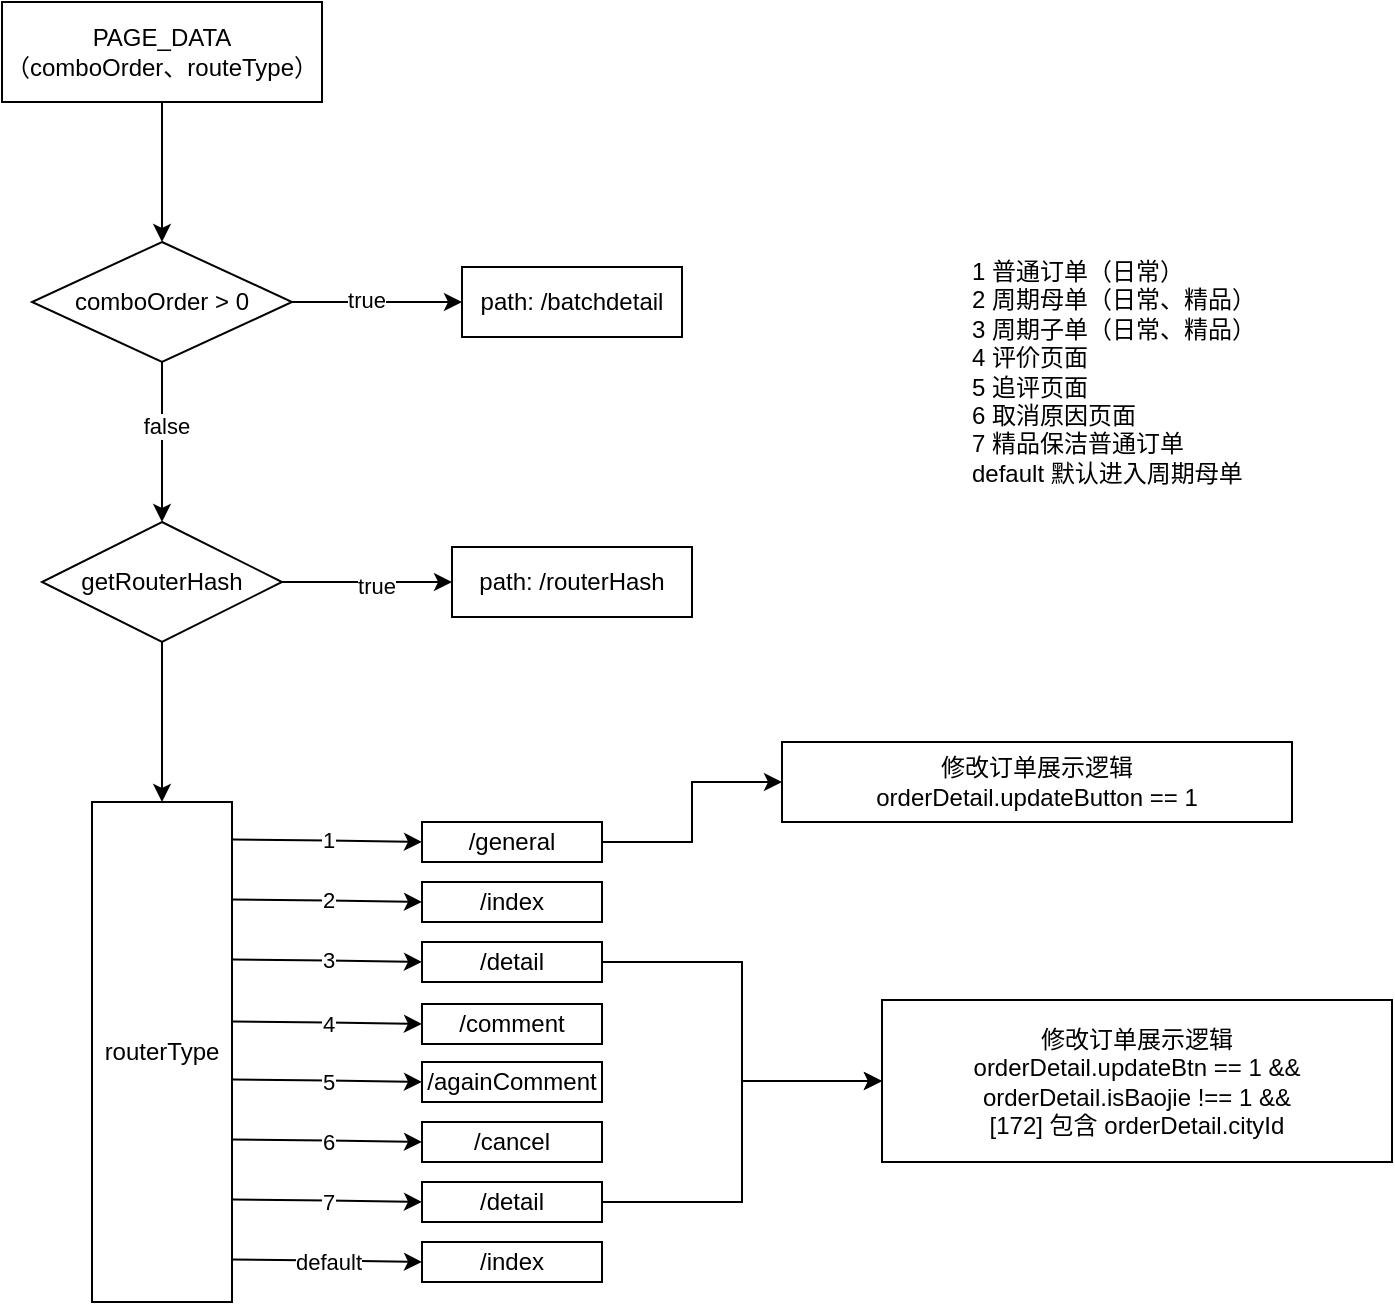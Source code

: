 <mxfile version="24.4.0" type="github">
  <diagram name="第 1 页" id="jALlf0-6yCDdCIKpA96_">
    <mxGraphModel dx="1195" dy="634" grid="1" gridSize="10" guides="1" tooltips="1" connect="1" arrows="1" fold="1" page="1" pageScale="1" pageWidth="827" pageHeight="1169" math="0" shadow="0">
      <root>
        <mxCell id="0" />
        <mxCell id="1" parent="0" />
        <mxCell id="We0MLcP-gfa2Oqp8p3ED-10" value="" style="edgeStyle=orthogonalEdgeStyle;rounded=0;orthogonalLoop=1;jettySize=auto;html=1;" edge="1" parent="1" source="We0MLcP-gfa2Oqp8p3ED-1" target="We0MLcP-gfa2Oqp8p3ED-3">
          <mxGeometry relative="1" as="geometry" />
        </mxCell>
        <mxCell id="We0MLcP-gfa2Oqp8p3ED-1" value="PAGE_DATA&lt;div&gt;（comboOrder、routeType）&lt;/div&gt;" style="rounded=0;whiteSpace=wrap;html=1;" vertex="1" parent="1">
          <mxGeometry x="90" y="80" width="160" height="50" as="geometry" />
        </mxCell>
        <mxCell id="We0MLcP-gfa2Oqp8p3ED-5" value="" style="edgeStyle=orthogonalEdgeStyle;rounded=0;orthogonalLoop=1;jettySize=auto;html=1;" edge="1" parent="1" source="We0MLcP-gfa2Oqp8p3ED-3" target="We0MLcP-gfa2Oqp8p3ED-4">
          <mxGeometry relative="1" as="geometry" />
        </mxCell>
        <mxCell id="We0MLcP-gfa2Oqp8p3ED-6" value="true" style="edgeLabel;html=1;align=center;verticalAlign=middle;resizable=0;points=[];" vertex="1" connectable="0" parent="We0MLcP-gfa2Oqp8p3ED-5">
          <mxGeometry x="-0.129" y="1" relative="1" as="geometry">
            <mxPoint as="offset" />
          </mxGeometry>
        </mxCell>
        <mxCell id="We0MLcP-gfa2Oqp8p3ED-8" value="" style="edgeStyle=orthogonalEdgeStyle;rounded=0;orthogonalLoop=1;jettySize=auto;html=1;" edge="1" parent="1" source="We0MLcP-gfa2Oqp8p3ED-3">
          <mxGeometry relative="1" as="geometry">
            <mxPoint x="170" y="340" as="targetPoint" />
          </mxGeometry>
        </mxCell>
        <mxCell id="We0MLcP-gfa2Oqp8p3ED-9" value="false" style="edgeLabel;html=1;align=center;verticalAlign=middle;resizable=0;points=[];" vertex="1" connectable="0" parent="We0MLcP-gfa2Oqp8p3ED-8">
          <mxGeometry x="-0.2" y="2" relative="1" as="geometry">
            <mxPoint as="offset" />
          </mxGeometry>
        </mxCell>
        <mxCell id="We0MLcP-gfa2Oqp8p3ED-3" value="comboOrder &amp;gt; 0" style="rhombus;whiteSpace=wrap;html=1;" vertex="1" parent="1">
          <mxGeometry x="105" y="200" width="130" height="60" as="geometry" />
        </mxCell>
        <mxCell id="We0MLcP-gfa2Oqp8p3ED-4" value="path: /batchdetail" style="whiteSpace=wrap;html=1;" vertex="1" parent="1">
          <mxGeometry x="320" y="212.5" width="110" height="35" as="geometry" />
        </mxCell>
        <mxCell id="We0MLcP-gfa2Oqp8p3ED-14" value="" style="edgeStyle=orthogonalEdgeStyle;rounded=0;orthogonalLoop=1;jettySize=auto;html=1;" edge="1" parent="1" source="We0MLcP-gfa2Oqp8p3ED-12" target="We0MLcP-gfa2Oqp8p3ED-13">
          <mxGeometry relative="1" as="geometry" />
        </mxCell>
        <mxCell id="We0MLcP-gfa2Oqp8p3ED-15" value="true" style="edgeLabel;html=1;align=center;verticalAlign=middle;resizable=0;points=[];" vertex="1" connectable="0" parent="We0MLcP-gfa2Oqp8p3ED-14">
          <mxGeometry x="0.1" y="-2" relative="1" as="geometry">
            <mxPoint as="offset" />
          </mxGeometry>
        </mxCell>
        <mxCell id="We0MLcP-gfa2Oqp8p3ED-40" value="" style="edgeStyle=orthogonalEdgeStyle;rounded=0;orthogonalLoop=1;jettySize=auto;html=1;" edge="1" parent="1" source="We0MLcP-gfa2Oqp8p3ED-12" target="We0MLcP-gfa2Oqp8p3ED-39">
          <mxGeometry relative="1" as="geometry" />
        </mxCell>
        <mxCell id="We0MLcP-gfa2Oqp8p3ED-12" value="getRouterHash" style="rhombus;whiteSpace=wrap;html=1;" vertex="1" parent="1">
          <mxGeometry x="110" y="340" width="120" height="60" as="geometry" />
        </mxCell>
        <mxCell id="We0MLcP-gfa2Oqp8p3ED-13" value="path: /routerHash" style="whiteSpace=wrap;html=1;" vertex="1" parent="1">
          <mxGeometry x="315" y="352.5" width="120" height="35" as="geometry" />
        </mxCell>
        <mxCell id="We0MLcP-gfa2Oqp8p3ED-76" value="" style="edgeStyle=orthogonalEdgeStyle;rounded=0;orthogonalLoop=1;jettySize=auto;html=1;" edge="1" parent="1" source="We0MLcP-gfa2Oqp8p3ED-23" target="We0MLcP-gfa2Oqp8p3ED-75">
          <mxGeometry relative="1" as="geometry" />
        </mxCell>
        <mxCell id="We0MLcP-gfa2Oqp8p3ED-23" value="/general" style="whiteSpace=wrap;html=1;" vertex="1" parent="1">
          <mxGeometry x="300" y="490" width="90" height="20" as="geometry" />
        </mxCell>
        <mxCell id="We0MLcP-gfa2Oqp8p3ED-41" value="1" style="edgeStyle=orthogonalEdgeStyle;rounded=0;orthogonalLoop=1;jettySize=auto;html=1;" edge="1" parent="1" target="We0MLcP-gfa2Oqp8p3ED-23">
          <mxGeometry relative="1" as="geometry">
            <mxPoint x="205" y="498.75" as="sourcePoint" />
          </mxGeometry>
        </mxCell>
        <mxCell id="We0MLcP-gfa2Oqp8p3ED-39" value="routerType" style="whiteSpace=wrap;html=1;" vertex="1" parent="1">
          <mxGeometry x="135" y="480" width="70" height="250" as="geometry" />
        </mxCell>
        <mxCell id="We0MLcP-gfa2Oqp8p3ED-59" value="/index" style="whiteSpace=wrap;html=1;" vertex="1" parent="1">
          <mxGeometry x="300" y="520" width="90" height="20" as="geometry" />
        </mxCell>
        <mxCell id="We0MLcP-gfa2Oqp8p3ED-60" value="2" style="edgeStyle=orthogonalEdgeStyle;rounded=0;orthogonalLoop=1;jettySize=auto;html=1;" edge="1" parent="1" target="We0MLcP-gfa2Oqp8p3ED-59">
          <mxGeometry relative="1" as="geometry">
            <mxPoint x="205" y="528.75" as="sourcePoint" />
          </mxGeometry>
        </mxCell>
        <mxCell id="We0MLcP-gfa2Oqp8p3ED-78" value="" style="edgeStyle=orthogonalEdgeStyle;rounded=0;orthogonalLoop=1;jettySize=auto;html=1;entryX=0;entryY=0.5;entryDx=0;entryDy=0;" edge="1" parent="1" source="We0MLcP-gfa2Oqp8p3ED-62" target="We0MLcP-gfa2Oqp8p3ED-77">
          <mxGeometry relative="1" as="geometry" />
        </mxCell>
        <mxCell id="We0MLcP-gfa2Oqp8p3ED-62" value="/detail" style="whiteSpace=wrap;html=1;" vertex="1" parent="1">
          <mxGeometry x="300" y="550" width="90" height="20" as="geometry" />
        </mxCell>
        <mxCell id="We0MLcP-gfa2Oqp8p3ED-63" value="3" style="edgeStyle=orthogonalEdgeStyle;rounded=0;orthogonalLoop=1;jettySize=auto;html=1;" edge="1" parent="1" target="We0MLcP-gfa2Oqp8p3ED-62">
          <mxGeometry relative="1" as="geometry">
            <mxPoint x="205" y="558.75" as="sourcePoint" />
          </mxGeometry>
        </mxCell>
        <mxCell id="We0MLcP-gfa2Oqp8p3ED-64" value="/comment" style="whiteSpace=wrap;html=1;" vertex="1" parent="1">
          <mxGeometry x="300" y="581" width="90" height="20" as="geometry" />
        </mxCell>
        <mxCell id="We0MLcP-gfa2Oqp8p3ED-65" value="4" style="edgeStyle=orthogonalEdgeStyle;rounded=0;orthogonalLoop=1;jettySize=auto;html=1;" edge="1" parent="1" target="We0MLcP-gfa2Oqp8p3ED-64">
          <mxGeometry x="0.018" relative="1" as="geometry">
            <mxPoint x="205" y="589.75" as="sourcePoint" />
            <mxPoint as="offset" />
          </mxGeometry>
        </mxCell>
        <mxCell id="We0MLcP-gfa2Oqp8p3ED-67" value="/againComment" style="whiteSpace=wrap;html=1;" vertex="1" parent="1">
          <mxGeometry x="300" y="610" width="90" height="20" as="geometry" />
        </mxCell>
        <mxCell id="We0MLcP-gfa2Oqp8p3ED-68" value="5" style="edgeStyle=orthogonalEdgeStyle;rounded=0;orthogonalLoop=1;jettySize=auto;html=1;" edge="1" parent="1" target="We0MLcP-gfa2Oqp8p3ED-67">
          <mxGeometry x="0.018" relative="1" as="geometry">
            <mxPoint x="205" y="618.75" as="sourcePoint" />
            <mxPoint as="offset" />
          </mxGeometry>
        </mxCell>
        <mxCell id="We0MLcP-gfa2Oqp8p3ED-69" value="/cancel" style="whiteSpace=wrap;html=1;" vertex="1" parent="1">
          <mxGeometry x="300" y="640" width="90" height="20" as="geometry" />
        </mxCell>
        <mxCell id="We0MLcP-gfa2Oqp8p3ED-70" value="6" style="edgeStyle=orthogonalEdgeStyle;rounded=0;orthogonalLoop=1;jettySize=auto;html=1;" edge="1" parent="1" target="We0MLcP-gfa2Oqp8p3ED-69">
          <mxGeometry x="0.018" relative="1" as="geometry">
            <mxPoint x="205" y="648.75" as="sourcePoint" />
            <mxPoint as="offset" />
          </mxGeometry>
        </mxCell>
        <mxCell id="We0MLcP-gfa2Oqp8p3ED-79" style="edgeStyle=orthogonalEdgeStyle;rounded=0;orthogonalLoop=1;jettySize=auto;html=1;entryX=0;entryY=0.5;entryDx=0;entryDy=0;" edge="1" parent="1" source="We0MLcP-gfa2Oqp8p3ED-71" target="We0MLcP-gfa2Oqp8p3ED-77">
          <mxGeometry relative="1" as="geometry" />
        </mxCell>
        <mxCell id="We0MLcP-gfa2Oqp8p3ED-71" value="/detail" style="whiteSpace=wrap;html=1;" vertex="1" parent="1">
          <mxGeometry x="300" y="670" width="90" height="20" as="geometry" />
        </mxCell>
        <mxCell id="We0MLcP-gfa2Oqp8p3ED-72" value="7" style="edgeStyle=orthogonalEdgeStyle;rounded=0;orthogonalLoop=1;jettySize=auto;html=1;" edge="1" parent="1" target="We0MLcP-gfa2Oqp8p3ED-71">
          <mxGeometry x="0.018" relative="1" as="geometry">
            <mxPoint x="205" y="678.75" as="sourcePoint" />
            <mxPoint as="offset" />
          </mxGeometry>
        </mxCell>
        <mxCell id="We0MLcP-gfa2Oqp8p3ED-73" value="/index" style="whiteSpace=wrap;html=1;" vertex="1" parent="1">
          <mxGeometry x="300" y="700" width="90" height="20" as="geometry" />
        </mxCell>
        <mxCell id="We0MLcP-gfa2Oqp8p3ED-74" value="default" style="edgeStyle=orthogonalEdgeStyle;rounded=0;orthogonalLoop=1;jettySize=auto;html=1;" edge="1" parent="1" target="We0MLcP-gfa2Oqp8p3ED-73">
          <mxGeometry x="0.018" relative="1" as="geometry">
            <mxPoint x="205" y="708.75" as="sourcePoint" />
            <mxPoint as="offset" />
          </mxGeometry>
        </mxCell>
        <mxCell id="We0MLcP-gfa2Oqp8p3ED-75" value="修改订单展示逻辑&lt;div&gt;orderDetail.updateButton == 1&lt;/div&gt;" style="whiteSpace=wrap;html=1;" vertex="1" parent="1">
          <mxGeometry x="480" y="450" width="255" height="40" as="geometry" />
        </mxCell>
        <mxCell id="We0MLcP-gfa2Oqp8p3ED-77" value="修改订单展示逻辑&lt;div&gt;orderDetail.updateBtn == 1 &amp;amp;&amp;amp;&lt;/div&gt;&lt;div&gt;orderDetail.isBaojie !== 1 &amp;amp;&amp;amp;&lt;/div&gt;&lt;div&gt;[172] 包含 orderDetail.cityId&lt;/div&gt;" style="whiteSpace=wrap;html=1;" vertex="1" parent="1">
          <mxGeometry x="530" y="579" width="255" height="81" as="geometry" />
        </mxCell>
        <mxCell id="We0MLcP-gfa2Oqp8p3ED-81" value="&lt;div&gt;1 普通订单（日常）&lt;/div&gt;&lt;div&gt;2 周期母单（日常、精品）&lt;/div&gt;&lt;div&gt;3 周期子单（日常、精品）&lt;/div&gt;&lt;div&gt;4 评价页面&lt;/div&gt;&lt;div&gt;5 追评页面&lt;/div&gt;&lt;div&gt;6 取消原因页面&lt;/div&gt;&lt;div&gt;7 精品保洁普通订单&lt;/div&gt;&lt;div style=&quot;&quot;&gt;default 默认进入周期母单&lt;/div&gt;" style="text;html=1;align=left;verticalAlign=middle;resizable=0;points=[];autosize=1;strokeColor=none;fillColor=none;" vertex="1" parent="1">
          <mxGeometry x="572.5" y="200" width="170" height="130" as="geometry" />
        </mxCell>
      </root>
    </mxGraphModel>
  </diagram>
</mxfile>
